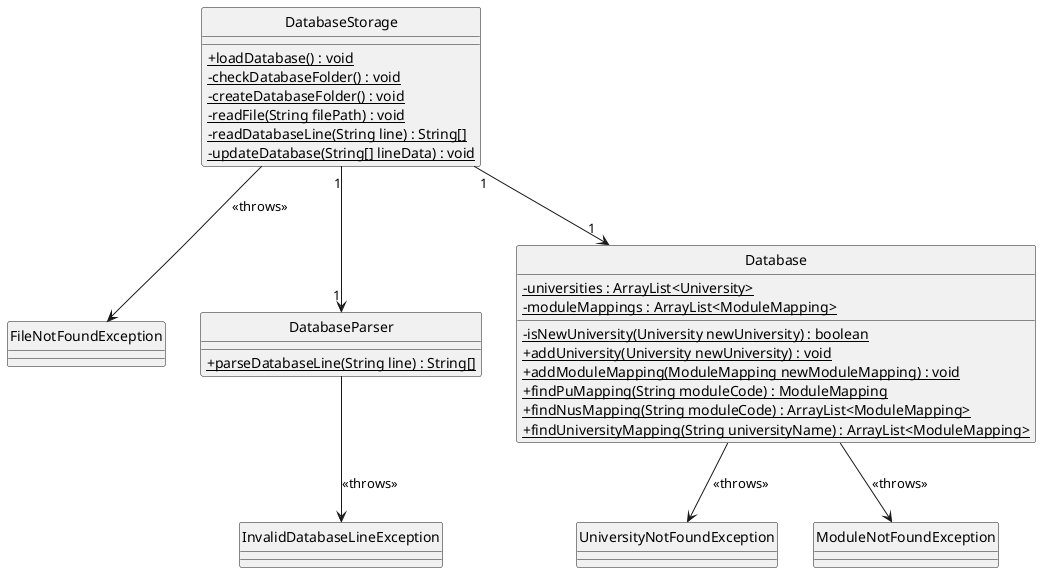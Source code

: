 @startuml

hide circle
skinparam classAttributeIconSize 0

class DatabaseStorage {
    {static} + loadDatabase() : void
    {static} - checkDatabaseFolder() : void
    {static} - createDatabaseFolder() : void
    {static} - readFile(String filePath) : void
    {static} - readDatabaseLine(String line) : String[]
    {static} - updateDatabase(String[] lineData) : void
}

class FileNotFoundException {

}

class DatabaseParser {
    {static} + parseDatabaseLine(String line) : String[]
}

class InvalidDatabaseLineException {

}

class Database {
    {static} - universities : ArrayList<University>
    {static} - moduleMappings : ArrayList<ModuleMapping>
    {static} - isNewUniversity(University newUniversity) : boolean
    {static} + addUniversity(University newUniversity) : void
    {static} + addModuleMapping(ModuleMapping newModuleMapping) : void
    {static} + findPuMapping(String moduleCode) : ModuleMapping
    {static} + findNusMapping(String moduleCode) : ArrayList<ModuleMapping>
    {static} + findUniversityMapping(String universityName) : ArrayList<ModuleMapping>
}

class UniversityNotFoundException {

}

class ModuleNotFoundException {

}

DatabaseStorage --> FileNotFoundException : <<throws>>
DatabaseStorage "1" --> "1" Database
DatabaseStorage "1" --> "1" DatabaseParser
DatabaseParser --> InvalidDatabaseLineException : << throws>>
Database --> UniversityNotFoundException : <<throws>>
Database --> ModuleNotFoundException : <<throws>>

@enduml